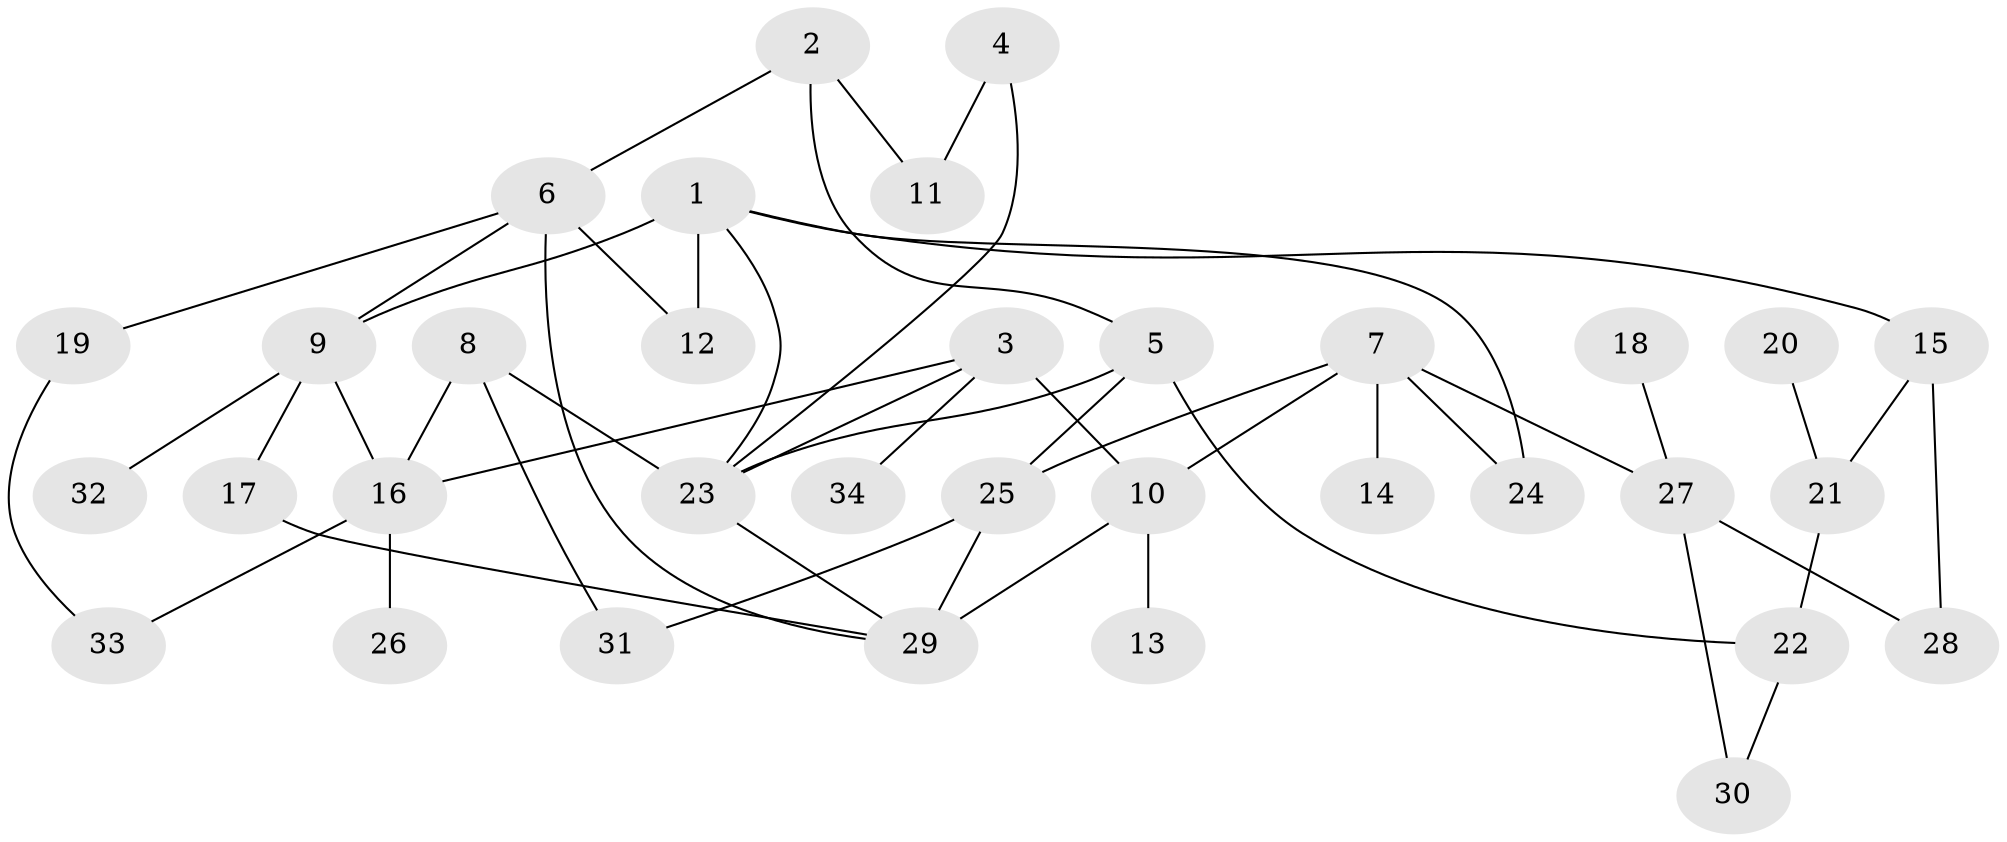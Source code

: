 // original degree distribution, {2: 0.25, 7: 0.04411764705882353, 6: 0.04411764705882353, 3: 0.23529411764705882, 4: 0.058823529411764705, 5: 0.029411764705882353, 1: 0.3382352941176471}
// Generated by graph-tools (version 1.1) at 2025/01/03/09/25 03:01:07]
// undirected, 34 vertices, 49 edges
graph export_dot {
graph [start="1"]
  node [color=gray90,style=filled];
  1;
  2;
  3;
  4;
  5;
  6;
  7;
  8;
  9;
  10;
  11;
  12;
  13;
  14;
  15;
  16;
  17;
  18;
  19;
  20;
  21;
  22;
  23;
  24;
  25;
  26;
  27;
  28;
  29;
  30;
  31;
  32;
  33;
  34;
  1 -- 9 [weight=1.0];
  1 -- 12 [weight=1.0];
  1 -- 15 [weight=2.0];
  1 -- 23 [weight=1.0];
  1 -- 24 [weight=1.0];
  2 -- 5 [weight=1.0];
  2 -- 6 [weight=1.0];
  2 -- 11 [weight=1.0];
  3 -- 10 [weight=1.0];
  3 -- 16 [weight=1.0];
  3 -- 23 [weight=1.0];
  3 -- 34 [weight=1.0];
  4 -- 11 [weight=1.0];
  4 -- 23 [weight=1.0];
  5 -- 22 [weight=1.0];
  5 -- 23 [weight=1.0];
  5 -- 25 [weight=1.0];
  6 -- 9 [weight=1.0];
  6 -- 12 [weight=1.0];
  6 -- 19 [weight=1.0];
  6 -- 29 [weight=1.0];
  7 -- 10 [weight=1.0];
  7 -- 14 [weight=1.0];
  7 -- 24 [weight=1.0];
  7 -- 25 [weight=1.0];
  7 -- 27 [weight=1.0];
  8 -- 16 [weight=1.0];
  8 -- 23 [weight=1.0];
  8 -- 31 [weight=1.0];
  9 -- 16 [weight=1.0];
  9 -- 17 [weight=1.0];
  9 -- 32 [weight=1.0];
  10 -- 13 [weight=1.0];
  10 -- 29 [weight=1.0];
  15 -- 21 [weight=1.0];
  15 -- 28 [weight=1.0];
  16 -- 26 [weight=1.0];
  16 -- 33 [weight=1.0];
  17 -- 29 [weight=1.0];
  18 -- 27 [weight=1.0];
  19 -- 33 [weight=1.0];
  20 -- 21 [weight=1.0];
  21 -- 22 [weight=1.0];
  22 -- 30 [weight=1.0];
  23 -- 29 [weight=1.0];
  25 -- 29 [weight=2.0];
  25 -- 31 [weight=1.0];
  27 -- 28 [weight=1.0];
  27 -- 30 [weight=1.0];
}
